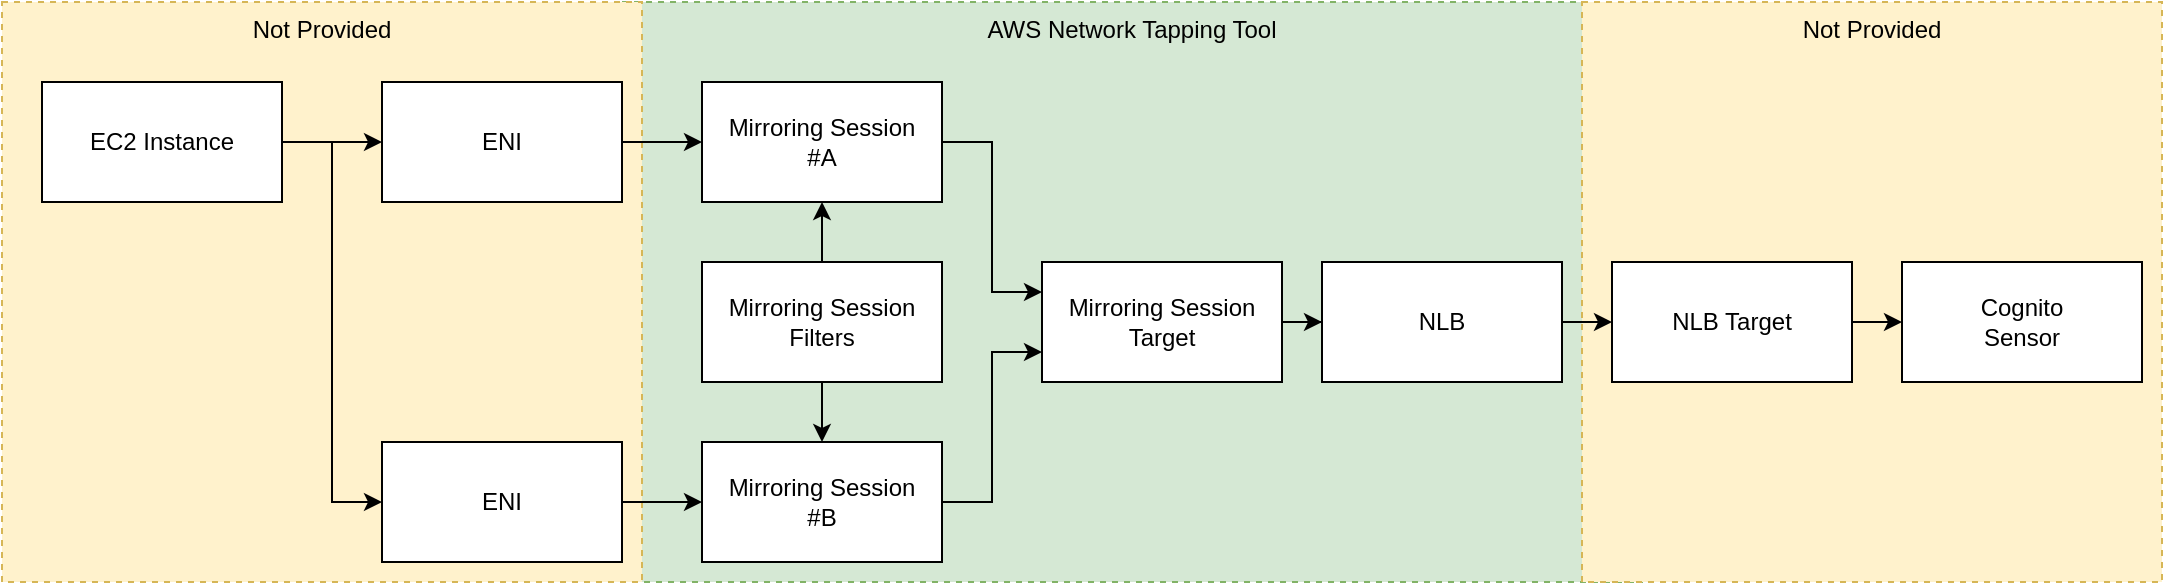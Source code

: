 <mxfile version="11.3.0" type="device" pages="1"><diagram id="VPzeSWxxAqMW8ynjhsI7" name="Page-1"><mxGraphModel dx="1437" dy="1003" grid="1" gridSize="10" guides="1" tooltips="1" connect="1" arrows="1" fold="1" page="1" pageScale="1" pageWidth="1100" pageHeight="850" math="0" shadow="0"><root><mxCell id="0"/><mxCell id="1" parent="0"/><mxCell id="8-fGebjUUjhI_X50iMq3-25" value="AWS Network Tapping Tool" style="rounded=0;whiteSpace=wrap;html=1;dashed=1;fillColor=#d5e8d4;strokeColor=#82b366;verticalAlign=top;" vertex="1" parent="1"><mxGeometry x="320" y="40" width="510" height="290" as="geometry"/></mxCell><mxCell id="8-fGebjUUjhI_X50iMq3-24" value="Not Provided" style="rounded=0;whiteSpace=wrap;html=1;dashed=1;fillColor=#fff2cc;strokeColor=#d6b656;verticalAlign=top;" vertex="1" parent="1"><mxGeometry x="800" y="40" width="290" height="290" as="geometry"/></mxCell><mxCell id="8-fGebjUUjhI_X50iMq3-23" value="Not Provided" style="rounded=0;whiteSpace=wrap;html=1;dashed=1;fillColor=#fff2cc;strokeColor=#d6b656;verticalAlign=top;" vertex="1" parent="1"><mxGeometry x="10" y="40" width="320" height="290" as="geometry"/></mxCell><mxCell id="8-fGebjUUjhI_X50iMq3-7" style="edgeStyle=orthogonalEdgeStyle;rounded=0;orthogonalLoop=1;jettySize=auto;html=1;exitX=1;exitY=0.5;exitDx=0;exitDy=0;" edge="1" parent="1" source="8-fGebjUUjhI_X50iMq3-1" target="8-fGebjUUjhI_X50iMq3-2"><mxGeometry relative="1" as="geometry"/></mxCell><mxCell id="8-fGebjUUjhI_X50iMq3-9" style="edgeStyle=orthogonalEdgeStyle;rounded=0;orthogonalLoop=1;jettySize=auto;html=1;exitX=1;exitY=0.5;exitDx=0;exitDy=0;entryX=0;entryY=0.5;entryDx=0;entryDy=0;" edge="1" parent="1" source="8-fGebjUUjhI_X50iMq3-1" target="8-fGebjUUjhI_X50iMq3-8"><mxGeometry relative="1" as="geometry"/></mxCell><mxCell id="8-fGebjUUjhI_X50iMq3-1" value="EC2 Instance" style="rounded=0;whiteSpace=wrap;html=1;" vertex="1" parent="1"><mxGeometry x="30" y="80" width="120" height="60" as="geometry"/></mxCell><mxCell id="8-fGebjUUjhI_X50iMq3-6" style="edgeStyle=orthogonalEdgeStyle;rounded=0;orthogonalLoop=1;jettySize=auto;html=1;exitX=1;exitY=0.5;exitDx=0;exitDy=0;entryX=0;entryY=0.5;entryDx=0;entryDy=0;" edge="1" parent="1" source="8-fGebjUUjhI_X50iMq3-2" target="8-fGebjUUjhI_X50iMq3-3"><mxGeometry relative="1" as="geometry"/></mxCell><mxCell id="8-fGebjUUjhI_X50iMq3-2" value="ENI" style="rounded=0;whiteSpace=wrap;html=1;" vertex="1" parent="1"><mxGeometry x="200" y="80" width="120" height="60" as="geometry"/></mxCell><mxCell id="8-fGebjUUjhI_X50iMq3-14" style="edgeStyle=orthogonalEdgeStyle;rounded=0;orthogonalLoop=1;jettySize=auto;html=1;exitX=1;exitY=0.5;exitDx=0;exitDy=0;entryX=0;entryY=0.25;entryDx=0;entryDy=0;" edge="1" parent="1" source="8-fGebjUUjhI_X50iMq3-3" target="8-fGebjUUjhI_X50iMq3-13"><mxGeometry relative="1" as="geometry"/></mxCell><mxCell id="8-fGebjUUjhI_X50iMq3-3" value="Mirroring Session&lt;br&gt;#A" style="rounded=0;whiteSpace=wrap;html=1;" vertex="1" parent="1"><mxGeometry x="360" y="80" width="120" height="60" as="geometry"/></mxCell><mxCell id="8-fGebjUUjhI_X50iMq3-5" style="edgeStyle=orthogonalEdgeStyle;rounded=0;orthogonalLoop=1;jettySize=auto;html=1;exitX=0.5;exitY=0;exitDx=0;exitDy=0;entryX=0.5;entryY=1;entryDx=0;entryDy=0;" edge="1" parent="1" source="8-fGebjUUjhI_X50iMq3-4" target="8-fGebjUUjhI_X50iMq3-3"><mxGeometry relative="1" as="geometry"/></mxCell><mxCell id="8-fGebjUUjhI_X50iMq3-12" style="edgeStyle=orthogonalEdgeStyle;rounded=0;orthogonalLoop=1;jettySize=auto;html=1;exitX=0.5;exitY=1;exitDx=0;exitDy=0;entryX=0.5;entryY=0;entryDx=0;entryDy=0;" edge="1" parent="1" source="8-fGebjUUjhI_X50iMq3-4" target="8-fGebjUUjhI_X50iMq3-10"><mxGeometry relative="1" as="geometry"/></mxCell><mxCell id="8-fGebjUUjhI_X50iMq3-4" value="Mirroring Session Filters" style="rounded=0;whiteSpace=wrap;html=1;" vertex="1" parent="1"><mxGeometry x="360" y="170" width="120" height="60" as="geometry"/></mxCell><mxCell id="8-fGebjUUjhI_X50iMq3-11" style="edgeStyle=orthogonalEdgeStyle;rounded=0;orthogonalLoop=1;jettySize=auto;html=1;exitX=1;exitY=0.5;exitDx=0;exitDy=0;entryX=0;entryY=0.5;entryDx=0;entryDy=0;" edge="1" parent="1" source="8-fGebjUUjhI_X50iMq3-8" target="8-fGebjUUjhI_X50iMq3-10"><mxGeometry relative="1" as="geometry"/></mxCell><mxCell id="8-fGebjUUjhI_X50iMq3-8" value="ENI" style="rounded=0;whiteSpace=wrap;html=1;" vertex="1" parent="1"><mxGeometry x="200" y="260" width="120" height="60" as="geometry"/></mxCell><mxCell id="8-fGebjUUjhI_X50iMq3-16" style="edgeStyle=orthogonalEdgeStyle;rounded=0;orthogonalLoop=1;jettySize=auto;html=1;exitX=1;exitY=0.5;exitDx=0;exitDy=0;entryX=0;entryY=0.75;entryDx=0;entryDy=0;" edge="1" parent="1" source="8-fGebjUUjhI_X50iMq3-10" target="8-fGebjUUjhI_X50iMq3-13"><mxGeometry relative="1" as="geometry"/></mxCell><mxCell id="8-fGebjUUjhI_X50iMq3-10" value="Mirroring Session&lt;br&gt;#B" style="rounded=0;whiteSpace=wrap;html=1;" vertex="1" parent="1"><mxGeometry x="360" y="260" width="120" height="60" as="geometry"/></mxCell><mxCell id="8-fGebjUUjhI_X50iMq3-18" style="edgeStyle=orthogonalEdgeStyle;rounded=0;orthogonalLoop=1;jettySize=auto;html=1;exitX=1;exitY=0.5;exitDx=0;exitDy=0;" edge="1" parent="1" source="8-fGebjUUjhI_X50iMq3-13" target="8-fGebjUUjhI_X50iMq3-17"><mxGeometry relative="1" as="geometry"/></mxCell><mxCell id="8-fGebjUUjhI_X50iMq3-13" value="Mirroring Session Target" style="rounded=0;whiteSpace=wrap;html=1;" vertex="1" parent="1"><mxGeometry x="530" y="170" width="120" height="60" as="geometry"/></mxCell><mxCell id="8-fGebjUUjhI_X50iMq3-21" style="edgeStyle=orthogonalEdgeStyle;rounded=0;orthogonalLoop=1;jettySize=auto;html=1;exitX=1;exitY=0.5;exitDx=0;exitDy=0;entryX=0;entryY=0.5;entryDx=0;entryDy=0;" edge="1" parent="1" source="8-fGebjUUjhI_X50iMq3-17" target="8-fGebjUUjhI_X50iMq3-20"><mxGeometry relative="1" as="geometry"/></mxCell><mxCell id="8-fGebjUUjhI_X50iMq3-17" value="NLB" style="rounded=0;whiteSpace=wrap;html=1;" vertex="1" parent="1"><mxGeometry x="670" y="170" width="120" height="60" as="geometry"/></mxCell><mxCell id="8-fGebjUUjhI_X50iMq3-19" value="Cognito&lt;br&gt;Sensor" style="rounded=0;whiteSpace=wrap;html=1;" vertex="1" parent="1"><mxGeometry x="960" y="170" width="120" height="60" as="geometry"/></mxCell><mxCell id="8-fGebjUUjhI_X50iMq3-22" style="edgeStyle=orthogonalEdgeStyle;rounded=0;orthogonalLoop=1;jettySize=auto;html=1;exitX=1;exitY=0.5;exitDx=0;exitDy=0;entryX=0;entryY=0.5;entryDx=0;entryDy=0;" edge="1" parent="1" source="8-fGebjUUjhI_X50iMq3-20" target="8-fGebjUUjhI_X50iMq3-19"><mxGeometry relative="1" as="geometry"/></mxCell><mxCell id="8-fGebjUUjhI_X50iMq3-20" value="NLB Target" style="rounded=0;whiteSpace=wrap;html=1;" vertex="1" parent="1"><mxGeometry x="815" y="170" width="120" height="60" as="geometry"/></mxCell></root></mxGraphModel></diagram></mxfile>